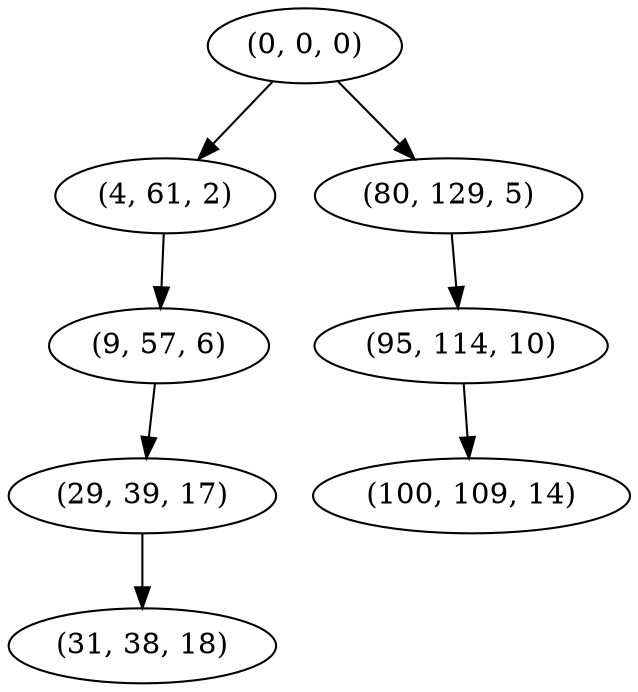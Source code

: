 digraph tree {
    "(0, 0, 0)";
    "(4, 61, 2)";
    "(9, 57, 6)";
    "(29, 39, 17)";
    "(31, 38, 18)";
    "(80, 129, 5)";
    "(95, 114, 10)";
    "(100, 109, 14)";
    "(0, 0, 0)" -> "(4, 61, 2)";
    "(0, 0, 0)" -> "(80, 129, 5)";
    "(4, 61, 2)" -> "(9, 57, 6)";
    "(9, 57, 6)" -> "(29, 39, 17)";
    "(29, 39, 17)" -> "(31, 38, 18)";
    "(80, 129, 5)" -> "(95, 114, 10)";
    "(95, 114, 10)" -> "(100, 109, 14)";
}
